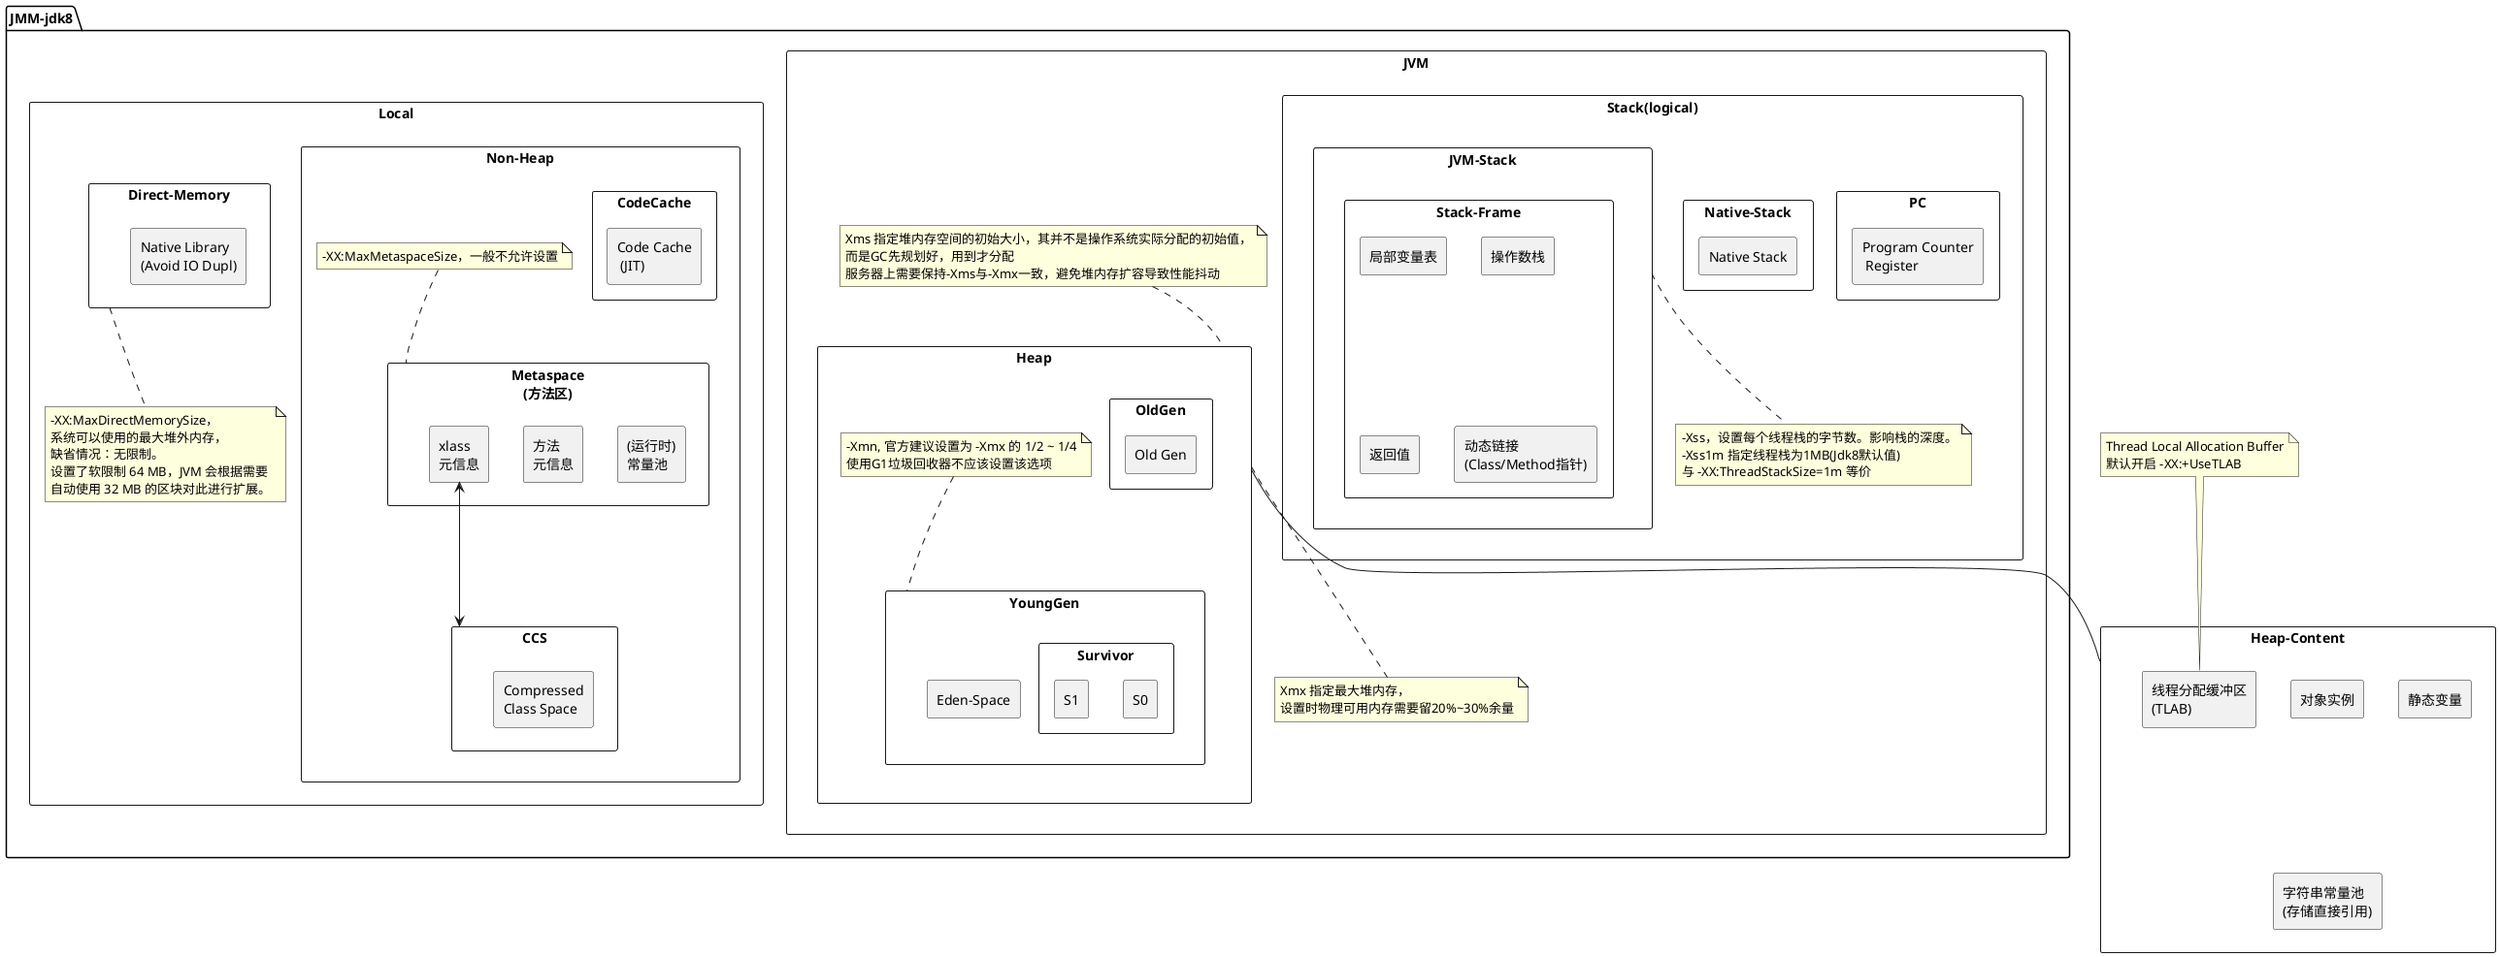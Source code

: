@startuml

skinparam componentStyle rectangle
package JMM-jdk8 {
    component JVM {
        component Stack(logical) {
            component PC {
                [Program Counter\n Register]
            }
            component Native-Stack {
                [Native Stack]
            }
            component JVM-Stack as JS {
                component Stack-Frame {
                    [局部变量表]
                    [操作数栈]
                    [返回值]
                    [动态链接\n(Class/Method指针)]
                }
            }
            note bottom of JS : -Xss，设置每个线程栈的字节数。影响栈的深度。\n-Xss1m 指定线程栈为1MB(Jdk8默认值)\n与 -XX:ThreadStackSize=1m 等价
        }
        component Heap as H {
            component YoungGen as Y {
                [Eden-Space]
                component Survivor {
                    [S0]
                    [S1]
                }
            }
            component OldGen {
                [Old Gen]
            }
            note top of Y : -Xmn, 官方建议设置为 -Xmx 的 1/2 ~ 1/4\n使用G1垃圾回收器不应该设置该选项
        }
        note bottom of H : Xmx 指定最大堆内存，\n设置时物理可用内存需要留20%~30%余量
        note top of H : Xms 指定堆内存空间的初始大小，其并不是操作系统实际分配的初始值，\n而是GC先规划好，用到才分配\n服务器上需要保持-Xms与-Xmx一致，避免堆内存扩容导致性能抖动
    }
    component Local {
        component Non-Heap {
            component Metaspace\n(方法区) as M {
                [(运行时)\n常量池]
                [方法\n元信息]
                [xlass\n元信息] as xlass
            }
            note top of M : -XX:MaxMetaspaceSize，一般不允许设置
            component CodeCache {
                [Code Cache\n (JIT)]
            }
            component CCS {
                [Compressed\nClass Space]
            }
            xlass <--> CCS
        }
        component Direct-Memory as D {
            [Native Library\n(Avoid IO Dupl)]
        }
        note bottom of D : -XX:MaxDirectMemorySize，\n系统可以使用的最大堆外内存，\n缺省情况：无限制。\n设置了软限制 64 MB，JVM 会根据需要\n自动使用 32 MB 的区块对此进行扩展。
    }
}
component Heap-Content as HC {
    [对象实例]
    [静态变量]
    [字符串常量池\n(存储直接引用)]
    [线程分配缓冲区\n(TLAB)] as TL
}
H -- HC
note top of TL : Thread Local Allocation Buffer\n默认开启 -XX:+UseTLAB
@enduml